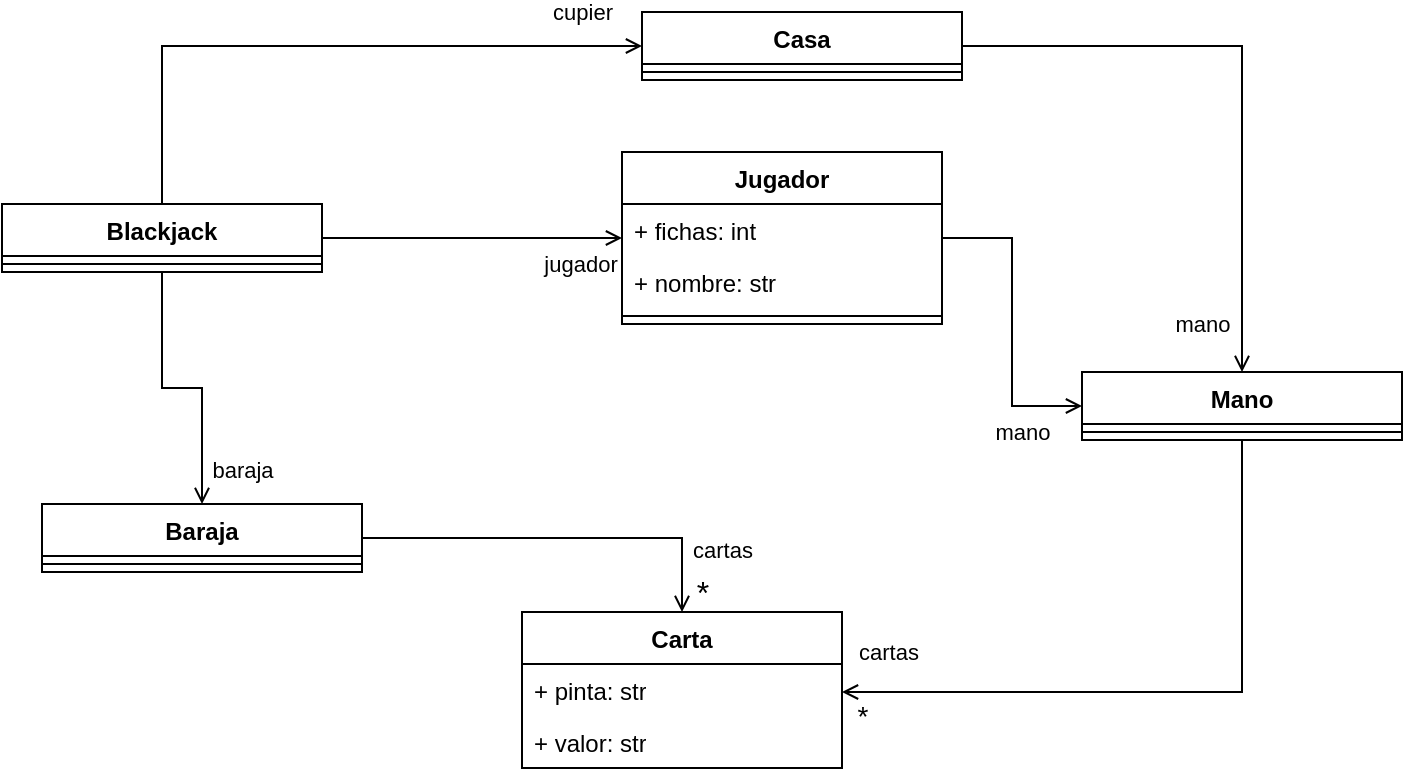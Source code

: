 <mxfile version="22.1.22" type="embed" pages="2">
  <diagram id="G9e4VyfhJ7oDufDzts8O" name="Modelo del mundo">
    <mxGraphModel dx="719" dy="412" grid="1" gridSize="10" guides="1" tooltips="1" connect="1" arrows="1" fold="1" page="1" pageScale="1" pageWidth="850" pageHeight="1100" math="0" shadow="0">
      <root>
        <mxCell id="0" />
        <mxCell id="1" parent="0" />
        <mxCell id="p_RQN7C77bRWD4TTh5ac-1" style="edgeStyle=orthogonalEdgeStyle;rounded=0;orthogonalLoop=1;jettySize=auto;html=1;endArrow=open;endFill=0;" parent="1" source="p_RQN7C77bRWD4TTh5ac-7" target="p_RQN7C77bRWD4TTh5ac-16" edge="1">
          <mxGeometry relative="1" as="geometry" />
        </mxCell>
        <mxCell id="p_RQN7C77bRWD4TTh5ac-2" value="jugador" style="edgeLabel;html=1;align=center;verticalAlign=middle;resizable=0;points=[];" parent="p_RQN7C77bRWD4TTh5ac-1" vertex="1" connectable="0">
          <mxGeometry x="0.717" y="-2" relative="1" as="geometry">
            <mxPoint y="11" as="offset" />
          </mxGeometry>
        </mxCell>
        <mxCell id="p_RQN7C77bRWD4TTh5ac-3" style="edgeStyle=orthogonalEdgeStyle;rounded=0;orthogonalLoop=1;jettySize=auto;html=1;entryX=0;entryY=0.5;entryDx=0;entryDy=0;endArrow=open;endFill=0;" parent="1" source="p_RQN7C77bRWD4TTh5ac-7" target="p_RQN7C77bRWD4TTh5ac-31" edge="1">
          <mxGeometry relative="1" as="geometry">
            <Array as="points">
              <mxPoint x="150" y="497" />
            </Array>
          </mxGeometry>
        </mxCell>
        <mxCell id="p_RQN7C77bRWD4TTh5ac-4" value="cupier" style="edgeLabel;html=1;align=center;verticalAlign=middle;resizable=0;points=[];" parent="p_RQN7C77bRWD4TTh5ac-3" vertex="1" connectable="0">
          <mxGeometry x="0.817" y="-1" relative="1" as="geometry">
            <mxPoint x="-1" y="-18" as="offset" />
          </mxGeometry>
        </mxCell>
        <mxCell id="p_RQN7C77bRWD4TTh5ac-5" style="edgeStyle=orthogonalEdgeStyle;rounded=0;orthogonalLoop=1;jettySize=auto;html=1;endArrow=open;endFill=0;" parent="1" source="p_RQN7C77bRWD4TTh5ac-7" target="p_RQN7C77bRWD4TTh5ac-12" edge="1">
          <mxGeometry relative="1" as="geometry" />
        </mxCell>
        <mxCell id="p_RQN7C77bRWD4TTh5ac-6" value="baraja" style="edgeLabel;html=1;align=center;verticalAlign=middle;resizable=0;points=[];" parent="p_RQN7C77bRWD4TTh5ac-5" vertex="1" connectable="0">
          <mxGeometry x="0.75" y="1" relative="1" as="geometry">
            <mxPoint x="19" as="offset" />
          </mxGeometry>
        </mxCell>
        <mxCell id="p_RQN7C77bRWD4TTh5ac-7" value="Blackjack" style="swimlane;fontStyle=1;align=center;verticalAlign=top;childLayout=stackLayout;horizontal=1;startSize=26;horizontalStack=0;resizeParent=1;resizeParentMax=0;resizeLast=0;collapsible=1;marginBottom=0;whiteSpace=wrap;html=1;" parent="1" vertex="1">
          <mxGeometry x="70" y="576" width="160" height="34" as="geometry" />
        </mxCell>
        <mxCell id="p_RQN7C77bRWD4TTh5ac-8" value="" style="line;strokeWidth=1;fillColor=none;align=left;verticalAlign=middle;spacingTop=-1;spacingLeft=3;spacingRight=3;rotatable=0;labelPosition=right;points=[];portConstraint=eastwest;strokeColor=inherit;" parent="p_RQN7C77bRWD4TTh5ac-7" vertex="1">
          <mxGeometry y="26" width="160" height="8" as="geometry" />
        </mxCell>
        <mxCell id="p_RQN7C77bRWD4TTh5ac-9" style="edgeStyle=orthogonalEdgeStyle;rounded=0;orthogonalLoop=1;jettySize=auto;html=1;endArrow=open;endFill=0;" parent="1" source="p_RQN7C77bRWD4TTh5ac-12" target="p_RQN7C77bRWD4TTh5ac-20" edge="1">
          <mxGeometry relative="1" as="geometry" />
        </mxCell>
        <mxCell id="p_RQN7C77bRWD4TTh5ac-10" value="*" style="edgeLabel;html=1;align=center;verticalAlign=middle;resizable=0;points=[];fontSize=16;" parent="p_RQN7C77bRWD4TTh5ac-9" vertex="1" connectable="0">
          <mxGeometry x="0.706" y="1" relative="1" as="geometry">
            <mxPoint x="9" y="19" as="offset" />
          </mxGeometry>
        </mxCell>
        <mxCell id="p_RQN7C77bRWD4TTh5ac-11" value="cartas" style="edgeLabel;html=1;align=center;verticalAlign=middle;resizable=0;points=[];" parent="p_RQN7C77bRWD4TTh5ac-9" vertex="1" connectable="0">
          <mxGeometry x="0.685" relative="1" as="geometry">
            <mxPoint x="20" as="offset" />
          </mxGeometry>
        </mxCell>
        <mxCell id="p_RQN7C77bRWD4TTh5ac-12" value="Baraja" style="swimlane;fontStyle=1;align=center;verticalAlign=top;childLayout=stackLayout;horizontal=1;startSize=26;horizontalStack=0;resizeParent=1;resizeParentMax=0;resizeLast=0;collapsible=1;marginBottom=0;whiteSpace=wrap;html=1;" parent="1" vertex="1">
          <mxGeometry x="90" y="726" width="160" height="34" as="geometry" />
        </mxCell>
        <mxCell id="p_RQN7C77bRWD4TTh5ac-13" value="" style="line;strokeWidth=1;fillColor=none;align=left;verticalAlign=middle;spacingTop=-1;spacingLeft=3;spacingRight=3;rotatable=0;labelPosition=right;points=[];portConstraint=eastwest;strokeColor=inherit;" parent="p_RQN7C77bRWD4TTh5ac-12" vertex="1">
          <mxGeometry y="26" width="160" height="8" as="geometry" />
        </mxCell>
        <mxCell id="p_RQN7C77bRWD4TTh5ac-14" style="edgeStyle=orthogonalEdgeStyle;rounded=0;orthogonalLoop=1;jettySize=auto;html=1;entryX=0;entryY=0.5;entryDx=0;entryDy=0;endArrow=open;endFill=0;" parent="1" source="p_RQN7C77bRWD4TTh5ac-16" target="p_RQN7C77bRWD4TTh5ac-27" edge="1">
          <mxGeometry relative="1" as="geometry" />
        </mxCell>
        <mxCell id="p_RQN7C77bRWD4TTh5ac-15" value="mano" style="edgeLabel;html=1;align=center;verticalAlign=middle;resizable=0;points=[];" parent="p_RQN7C77bRWD4TTh5ac-14" vertex="1" connectable="0">
          <mxGeometry x="0.608" relative="1" as="geometry">
            <mxPoint y="13" as="offset" />
          </mxGeometry>
        </mxCell>
        <mxCell id="p_RQN7C77bRWD4TTh5ac-16" value="Jugador" style="swimlane;fontStyle=1;align=center;verticalAlign=top;childLayout=stackLayout;horizontal=1;startSize=26;horizontalStack=0;resizeParent=1;resizeParentMax=0;resizeLast=0;collapsible=1;marginBottom=0;whiteSpace=wrap;html=1;" parent="1" vertex="1">
          <mxGeometry x="380" y="550" width="160" height="86" as="geometry" />
        </mxCell>
        <mxCell id="p_RQN7C77bRWD4TTh5ac-17" value="+ fichas: int" style="text;strokeColor=none;fillColor=none;align=left;verticalAlign=top;spacingLeft=4;spacingRight=4;overflow=hidden;rotatable=0;points=[[0,0.5],[1,0.5]];portConstraint=eastwest;whiteSpace=wrap;html=1;" parent="p_RQN7C77bRWD4TTh5ac-16" vertex="1">
          <mxGeometry y="26" width="160" height="26" as="geometry" />
        </mxCell>
        <mxCell id="p_RQN7C77bRWD4TTh5ac-18" value="+ nombre: str" style="text;strokeColor=none;fillColor=none;align=left;verticalAlign=top;spacingLeft=4;spacingRight=4;overflow=hidden;rotatable=0;points=[[0,0.5],[1,0.5]];portConstraint=eastwest;whiteSpace=wrap;html=1;" parent="p_RQN7C77bRWD4TTh5ac-16" vertex="1">
          <mxGeometry y="52" width="160" height="26" as="geometry" />
        </mxCell>
        <mxCell id="p_RQN7C77bRWD4TTh5ac-19" value="" style="line;strokeWidth=1;fillColor=none;align=left;verticalAlign=middle;spacingTop=-1;spacingLeft=3;spacingRight=3;rotatable=0;labelPosition=right;points=[];portConstraint=eastwest;strokeColor=inherit;" parent="p_RQN7C77bRWD4TTh5ac-16" vertex="1">
          <mxGeometry y="78" width="160" height="8" as="geometry" />
        </mxCell>
        <mxCell id="p_RQN7C77bRWD4TTh5ac-20" value="Carta" style="swimlane;fontStyle=1;align=center;verticalAlign=top;childLayout=stackLayout;horizontal=1;startSize=26;horizontalStack=0;resizeParent=1;resizeParentMax=0;resizeLast=0;collapsible=1;marginBottom=0;whiteSpace=wrap;html=1;" parent="1" vertex="1">
          <mxGeometry x="330" y="780" width="160" height="78" as="geometry" />
        </mxCell>
        <mxCell id="p_RQN7C77bRWD4TTh5ac-21" value="+ pinta: str" style="text;strokeColor=none;fillColor=none;align=left;verticalAlign=top;spacingLeft=4;spacingRight=4;overflow=hidden;rotatable=0;points=[[0,0.5],[1,0.5]];portConstraint=eastwest;whiteSpace=wrap;html=1;" parent="p_RQN7C77bRWD4TTh5ac-20" vertex="1">
          <mxGeometry y="26" width="160" height="26" as="geometry" />
        </mxCell>
        <mxCell id="p_RQN7C77bRWD4TTh5ac-22" value="+ valor: str" style="text;strokeColor=none;fillColor=none;align=left;verticalAlign=top;spacingLeft=4;spacingRight=4;overflow=hidden;rotatable=0;points=[[0,0.5],[1,0.5]];portConstraint=eastwest;whiteSpace=wrap;html=1;" parent="p_RQN7C77bRWD4TTh5ac-20" vertex="1">
          <mxGeometry y="52" width="160" height="26" as="geometry" />
        </mxCell>
        <mxCell id="p_RQN7C77bRWD4TTh5ac-24" style="edgeStyle=orthogonalEdgeStyle;rounded=0;orthogonalLoop=1;jettySize=auto;html=1;endArrow=open;endFill=0;" parent="1" source="p_RQN7C77bRWD4TTh5ac-27" target="p_RQN7C77bRWD4TTh5ac-20" edge="1">
          <mxGeometry relative="1" as="geometry">
            <Array as="points">
              <mxPoint x="690" y="820" />
            </Array>
          </mxGeometry>
        </mxCell>
        <mxCell id="p_RQN7C77bRWD4TTh5ac-25" value="*" style="edgeLabel;html=1;align=center;verticalAlign=middle;resizable=0;points=[];fontSize=14;" parent="p_RQN7C77bRWD4TTh5ac-24" vertex="1" connectable="0">
          <mxGeometry x="0.878" y="1" relative="1" as="geometry">
            <mxPoint x="-10" y="11" as="offset" />
          </mxGeometry>
        </mxCell>
        <mxCell id="p_RQN7C77bRWD4TTh5ac-26" value="cartas" style="edgeLabel;html=1;align=center;verticalAlign=middle;resizable=0;points=[];" parent="p_RQN7C77bRWD4TTh5ac-24" vertex="1" connectable="0">
          <mxGeometry x="0.86" y="-1" relative="1" as="geometry">
            <mxPoint y="-19" as="offset" />
          </mxGeometry>
        </mxCell>
        <mxCell id="p_RQN7C77bRWD4TTh5ac-27" value="Mano" style="swimlane;fontStyle=1;align=center;verticalAlign=top;childLayout=stackLayout;horizontal=1;startSize=26;horizontalStack=0;resizeParent=1;resizeParentMax=0;resizeLast=0;collapsible=1;marginBottom=0;whiteSpace=wrap;html=1;" parent="1" vertex="1">
          <mxGeometry x="610" y="660" width="160" height="34" as="geometry" />
        </mxCell>
        <mxCell id="p_RQN7C77bRWD4TTh5ac-28" value="" style="line;strokeWidth=1;fillColor=none;align=left;verticalAlign=middle;spacingTop=-1;spacingLeft=3;spacingRight=3;rotatable=0;labelPosition=right;points=[];portConstraint=eastwest;strokeColor=inherit;" parent="p_RQN7C77bRWD4TTh5ac-27" vertex="1">
          <mxGeometry y="26" width="160" height="8" as="geometry" />
        </mxCell>
        <mxCell id="p_RQN7C77bRWD4TTh5ac-29" style="edgeStyle=orthogonalEdgeStyle;rounded=0;orthogonalLoop=1;jettySize=auto;html=1;entryX=0.5;entryY=0;entryDx=0;entryDy=0;endArrow=open;endFill=0;" parent="1" source="p_RQN7C77bRWD4TTh5ac-31" target="p_RQN7C77bRWD4TTh5ac-27" edge="1">
          <mxGeometry relative="1" as="geometry" />
        </mxCell>
        <mxCell id="p_RQN7C77bRWD4TTh5ac-30" value="mano" style="edgeLabel;html=1;align=center;verticalAlign=middle;resizable=0;points=[];" parent="p_RQN7C77bRWD4TTh5ac-29" vertex="1" connectable="0">
          <mxGeometry x="0.868" y="2" relative="1" as="geometry">
            <mxPoint x="-22" y="-4" as="offset" />
          </mxGeometry>
        </mxCell>
        <mxCell id="p_RQN7C77bRWD4TTh5ac-31" value="Casa" style="swimlane;fontStyle=1;align=center;verticalAlign=top;childLayout=stackLayout;horizontal=1;startSize=26;horizontalStack=0;resizeParent=1;resizeParentMax=0;resizeLast=0;collapsible=1;marginBottom=0;whiteSpace=wrap;html=1;" parent="1" vertex="1">
          <mxGeometry x="390" y="480" width="160" height="34" as="geometry" />
        </mxCell>
        <mxCell id="p_RQN7C77bRWD4TTh5ac-32" value="" style="line;strokeWidth=1;fillColor=none;align=left;verticalAlign=middle;spacingTop=-1;spacingLeft=3;spacingRight=3;rotatable=0;labelPosition=right;points=[];portConstraint=eastwest;strokeColor=inherit;" parent="p_RQN7C77bRWD4TTh5ac-31" vertex="1">
          <mxGeometry y="26" width="160" height="8" as="geometry" />
        </mxCell>
      </root>
    </mxGraphModel>
  </diagram>
  <diagram name="Modelo diseño v1" id="NnsbypqBzd6G9GlHqCZR">
    <mxGraphModel dx="1546" dy="412" grid="1" gridSize="10" guides="1" tooltips="1" connect="1" arrows="1" fold="1" page="1" pageScale="1" pageWidth="827" pageHeight="1169" math="0" shadow="0">
      <root>
        <mxCell id="0" />
        <mxCell id="1" parent="0" />
        <mxCell id="jDnyElf0SaKLWcMf6ee6-27" style="edgeStyle=orthogonalEdgeStyle;rounded=0;orthogonalLoop=1;jettySize=auto;html=1;endArrow=open;endFill=0;" parent="1" source="jDnyElf0SaKLWcMf6ee6-1" target="jDnyElf0SaKLWcMf6ee6-9" edge="1">
          <mxGeometry relative="1" as="geometry" />
        </mxCell>
        <mxCell id="jDnyElf0SaKLWcMf6ee6-42" value="jugador" style="edgeLabel;html=1;align=center;verticalAlign=middle;resizable=0;points=[];" parent="jDnyElf0SaKLWcMf6ee6-27" vertex="1" connectable="0">
          <mxGeometry x="0.717" y="-2" relative="1" as="geometry">
            <mxPoint x="-13" y="6" as="offset" />
          </mxGeometry>
        </mxCell>
        <mxCell id="jDnyElf0SaKLWcMf6ee6-29" style="edgeStyle=orthogonalEdgeStyle;rounded=0;orthogonalLoop=1;jettySize=auto;html=1;endArrow=open;endFill=0;" parent="1" source="jDnyElf0SaKLWcMf6ee6-1" target="jDnyElf0SaKLWcMf6ee6-21" edge="1">
          <mxGeometry relative="1" as="geometry">
            <Array as="points">
              <mxPoint x="130" y="600" />
            </Array>
          </mxGeometry>
        </mxCell>
        <mxCell id="jDnyElf0SaKLWcMf6ee6-43" value="cupier" style="edgeLabel;html=1;align=center;verticalAlign=middle;resizable=0;points=[];" parent="jDnyElf0SaKLWcMf6ee6-29" vertex="1" connectable="0">
          <mxGeometry x="0.817" y="-1" relative="1" as="geometry">
            <mxPoint x="-1" y="-18" as="offset" />
          </mxGeometry>
        </mxCell>
        <mxCell id="jDnyElf0SaKLWcMf6ee6-30" style="edgeStyle=orthogonalEdgeStyle;rounded=0;orthogonalLoop=1;jettySize=auto;html=1;endArrow=open;endFill=0;" parent="1" source="jDnyElf0SaKLWcMf6ee6-1" target="jDnyElf0SaKLWcMf6ee6-5" edge="1">
          <mxGeometry relative="1" as="geometry" />
        </mxCell>
        <mxCell id="jDnyElf0SaKLWcMf6ee6-44" value="baraja" style="edgeLabel;html=1;align=center;verticalAlign=middle;resizable=0;points=[];" parent="jDnyElf0SaKLWcMf6ee6-30" vertex="1" connectable="0">
          <mxGeometry x="0.75" y="1" relative="1" as="geometry">
            <mxPoint x="19" as="offset" />
          </mxGeometry>
        </mxCell>
        <mxCell id="jDnyElf0SaKLWcMf6ee6-1" value="Blackjack" style="swimlane;fontStyle=1;align=center;verticalAlign=top;childLayout=stackLayout;horizontal=1;startSize=26;horizontalStack=0;resizeParent=1;resizeParentMax=0;resizeLast=0;collapsible=1;marginBottom=0;whiteSpace=wrap;html=1;" parent="1" vertex="1">
          <mxGeometry x="-10" y="684" width="230" height="268" as="geometry" />
        </mxCell>
        <mxCell id="jDnyElf0SaKLWcMf6ee6-3" value="" style="line;strokeWidth=1;fillColor=none;align=left;verticalAlign=middle;spacingTop=-1;spacingLeft=3;spacingRight=3;rotatable=0;labelPosition=right;points=[];portConstraint=eastwest;strokeColor=inherit;" parent="jDnyElf0SaKLWcMf6ee6-1" vertex="1">
          <mxGeometry y="26" width="230" height="8" as="geometry" />
        </mxCell>
        <mxCell id="fWEOyF3kGIF2MqTmfzJa-1" value="+ registrar_jugador(nombre: str)" style="text;strokeColor=none;fillColor=none;align=left;verticalAlign=top;spacingLeft=4;spacingRight=4;overflow=hidden;rotatable=0;points=[[0,0.5],[1,0.5]];portConstraint=eastwest;whiteSpace=wrap;html=1;" parent="jDnyElf0SaKLWcMf6ee6-1" vertex="1">
          <mxGeometry y="34" width="230" height="26" as="geometry" />
        </mxCell>
        <mxCell id="fWEOyF3kGIF2MqTmfzJa-3" value="+ iniciar_juego(apuesta: int)" style="text;strokeColor=none;fillColor=none;align=left;verticalAlign=top;spacingLeft=4;spacingRight=4;overflow=hidden;rotatable=0;points=[[0,0.5],[1,0.5]];portConstraint=eastwest;whiteSpace=wrap;html=1;" parent="jDnyElf0SaKLWcMf6ee6-1" vertex="1">
          <mxGeometry y="60" width="230" height="26" as="geometry" />
        </mxCell>
        <mxCell id="fWEOyF3kGIF2MqTmfzJa-10" value="+ repartir_carta_a_jugador()" style="text;strokeColor=none;fillColor=none;align=left;verticalAlign=top;spacingLeft=4;spacingRight=4;overflow=hidden;rotatable=0;points=[[0,0.5],[1,0.5]];portConstraint=eastwest;whiteSpace=wrap;html=1;" parent="jDnyElf0SaKLWcMf6ee6-1" vertex="1">
          <mxGeometry y="86" width="230" height="26" as="geometry" />
        </mxCell>
        <mxCell id="fWEOyF3kGIF2MqTmfzJa-14" value="+ destapar_mano_de_la_casa()" style="text;strokeColor=none;fillColor=none;align=left;verticalAlign=top;spacingLeft=4;spacingRight=4;overflow=hidden;rotatable=0;points=[[0,0.5],[1,0.5]];portConstraint=eastwest;whiteSpace=wrap;html=1;" parent="jDnyElf0SaKLWcMf6ee6-1" vertex="1">
          <mxGeometry y="112" width="230" height="26" as="geometry" />
        </mxCell>
        <mxCell id="fWEOyF3kGIF2MqTmfzJa-16" value="+ casa_puede_pedir() -&amp;gt; bool" style="text;strokeColor=none;fillColor=none;align=left;verticalAlign=top;spacingLeft=4;spacingRight=4;overflow=hidden;rotatable=0;points=[[0,0.5],[1,0.5]];portConstraint=eastwest;whiteSpace=wrap;html=1;" parent="jDnyElf0SaKLWcMf6ee6-1" vertex="1">
          <mxGeometry y="138" width="230" height="26" as="geometry" />
        </mxCell>
        <mxCell id="fWEOyF3kGIF2MqTmfzJa-18" value="+ finalizar_juego() -&amp;gt; str" style="text;strokeColor=none;fillColor=none;align=left;verticalAlign=top;spacingLeft=4;spacingRight=4;overflow=hidden;rotatable=0;points=[[0,0.5],[1,0.5]];portConstraint=eastwest;whiteSpace=wrap;html=1;" parent="jDnyElf0SaKLWcMf6ee6-1" vertex="1">
          <mxGeometry y="164" width="230" height="26" as="geometry" />
        </mxCell>
        <mxCell id="fWEOyF3kGIF2MqTmfzJa-19" value="+ jugador_gano() -&amp;gt; bool" style="text;strokeColor=none;fillColor=none;align=left;verticalAlign=top;spacingLeft=4;spacingRight=4;overflow=hidden;rotatable=0;points=[[0,0.5],[1,0.5]];portConstraint=eastwest;whiteSpace=wrap;html=1;" parent="jDnyElf0SaKLWcMf6ee6-1" vertex="1">
          <mxGeometry y="190" width="230" height="26" as="geometry" />
        </mxCell>
        <mxCell id="fWEOyF3kGIF2MqTmfzJa-21" value="+ casa_gano() -&amp;gt; bool" style="text;strokeColor=none;fillColor=none;align=left;verticalAlign=top;spacingLeft=4;spacingRight=4;overflow=hidden;rotatable=0;points=[[0,0.5],[1,0.5]];portConstraint=eastwest;whiteSpace=wrap;html=1;" parent="jDnyElf0SaKLWcMf6ee6-1" vertex="1">
          <mxGeometry y="216" width="230" height="26" as="geometry" />
        </mxCell>
        <mxCell id="fWEOyF3kGIF2MqTmfzJa-22" value="+ hay_empate() -&amp;gt; bool" style="text;strokeColor=none;fillColor=none;align=left;verticalAlign=top;spacingLeft=4;spacingRight=4;overflow=hidden;rotatable=0;points=[[0,0.5],[1,0.5]];portConstraint=eastwest;whiteSpace=wrap;html=1;" parent="jDnyElf0SaKLWcMf6ee6-1" vertex="1">
          <mxGeometry y="242" width="230" height="26" as="geometry" />
        </mxCell>
        <mxCell id="jDnyElf0SaKLWcMf6ee6-34" style="edgeStyle=orthogonalEdgeStyle;rounded=0;orthogonalLoop=1;jettySize=auto;html=1;endArrow=open;endFill=0;" parent="1" source="jDnyElf0SaKLWcMf6ee6-5" target="jDnyElf0SaKLWcMf6ee6-13" edge="1">
          <mxGeometry relative="1" as="geometry" />
        </mxCell>
        <mxCell id="jDnyElf0SaKLWcMf6ee6-35" value="*" style="edgeLabel;html=1;align=center;verticalAlign=middle;resizable=0;points=[];fontSize=16;" parent="jDnyElf0SaKLWcMf6ee6-34" vertex="1" connectable="0">
          <mxGeometry x="0.706" y="1" relative="1" as="geometry">
            <mxPoint x="9" y="19" as="offset" />
          </mxGeometry>
        </mxCell>
        <mxCell id="jDnyElf0SaKLWcMf6ee6-41" value="cartas" style="edgeLabel;html=1;align=center;verticalAlign=middle;resizable=0;points=[];" parent="jDnyElf0SaKLWcMf6ee6-34" vertex="1" connectable="0">
          <mxGeometry x="0.685" relative="1" as="geometry">
            <mxPoint x="11" y="-13" as="offset" />
          </mxGeometry>
        </mxCell>
        <mxCell id="jDnyElf0SaKLWcMf6ee6-5" value="Baraja" style="swimlane;fontStyle=1;align=center;verticalAlign=top;childLayout=stackLayout;horizontal=1;startSize=26;horizontalStack=0;resizeParent=1;resizeParentMax=0;resizeLast=0;collapsible=1;marginBottom=0;whiteSpace=wrap;html=1;" parent="1" vertex="1">
          <mxGeometry x="-50" y="1030" width="270" height="138" as="geometry" />
        </mxCell>
        <mxCell id="jDnyElf0SaKLWcMf6ee6-7" value="" style="line;strokeWidth=1;fillColor=none;align=left;verticalAlign=middle;spacingTop=-1;spacingLeft=3;spacingRight=3;rotatable=0;labelPosition=right;points=[];portConstraint=eastwest;strokeColor=inherit;" parent="jDnyElf0SaKLWcMf6ee6-5" vertex="1">
          <mxGeometry y="26" width="270" height="8" as="geometry" />
        </mxCell>
        <mxCell id="4r89tA1VKXkPm__CL5of-9" value="+ __init__()" style="text;strokeColor=none;fillColor=none;align=left;verticalAlign=top;spacingLeft=4;spacingRight=4;overflow=hidden;rotatable=0;points=[[0,0.5],[1,0.5]];portConstraint=eastwest;whiteSpace=wrap;html=1;" parent="jDnyElf0SaKLWcMf6ee6-5" vertex="1">
          <mxGeometry y="34" width="270" height="26" as="geometry" />
        </mxCell>
        <mxCell id="4r89tA1VKXkPm__CL5of-7" value="+ reiniciar()" style="text;strokeColor=none;fillColor=none;align=left;verticalAlign=top;spacingLeft=4;spacingRight=4;overflow=hidden;rotatable=0;points=[[0,0.5],[1,0.5]];portConstraint=eastwest;whiteSpace=wrap;html=1;" parent="jDnyElf0SaKLWcMf6ee6-5" vertex="1">
          <mxGeometry y="60" width="270" height="26" as="geometry" />
        </mxCell>
        <mxCell id="fWEOyF3kGIF2MqTmfzJa-4" value="+ revolver()" style="text;strokeColor=none;fillColor=none;align=left;verticalAlign=top;spacingLeft=4;spacingRight=4;overflow=hidden;rotatable=0;points=[[0,0.5],[1,0.5]];portConstraint=eastwest;whiteSpace=wrap;html=1;" parent="jDnyElf0SaKLWcMf6ee6-5" vertex="1">
          <mxGeometry y="86" width="270" height="26" as="geometry" />
        </mxCell>
        <mxCell id="fWEOyF3kGIF2MqTmfzJa-5" value="+ repartir_carta(oculta: bool) -&amp;gt; Carta | None" style="text;strokeColor=none;fillColor=none;align=left;verticalAlign=top;spacingLeft=4;spacingRight=4;overflow=hidden;rotatable=0;points=[[0,0.5],[1,0.5]];portConstraint=eastwest;whiteSpace=wrap;html=1;" parent="jDnyElf0SaKLWcMf6ee6-5" vertex="1">
          <mxGeometry y="112" width="270" height="26" as="geometry" />
        </mxCell>
        <mxCell id="jDnyElf0SaKLWcMf6ee6-32" style="edgeStyle=orthogonalEdgeStyle;rounded=0;orthogonalLoop=1;jettySize=auto;html=1;entryX=0;entryY=0.5;entryDx=0;entryDy=0;endArrow=open;endFill=0;" parent="1" source="jDnyElf0SaKLWcMf6ee6-9" target="jDnyElf0SaKLWcMf6ee6-17" edge="1">
          <mxGeometry relative="1" as="geometry" />
        </mxCell>
        <mxCell id="jDnyElf0SaKLWcMf6ee6-38" value="mano" style="edgeLabel;html=1;align=center;verticalAlign=middle;resizable=0;points=[];" parent="jDnyElf0SaKLWcMf6ee6-32" vertex="1" connectable="0">
          <mxGeometry x="0.608" relative="1" as="geometry">
            <mxPoint y="13" as="offset" />
          </mxGeometry>
        </mxCell>
        <mxCell id="jDnyElf0SaKLWcMf6ee6-9" value="&amp;lt;&amp;lt;dataclass&amp;gt;&amp;gt;&lt;br&gt;Jugador" style="swimlane;fontStyle=1;align=center;verticalAlign=top;childLayout=stackLayout;horizontal=1;startSize=30;horizontalStack=0;resizeParent=1;resizeParentMax=0;resizeLast=0;collapsible=1;marginBottom=0;whiteSpace=wrap;html=1;" parent="1" vertex="1">
          <mxGeometry x="320" y="710" width="280" height="220" as="geometry" />
        </mxCell>
        <mxCell id="jDnyElf0SaKLWcMf6ee6-10" value="+ fichas: int" style="text;strokeColor=none;fillColor=none;align=left;verticalAlign=top;spacingLeft=4;spacingRight=4;overflow=hidden;rotatable=0;points=[[0,0.5],[1,0.5]];portConstraint=eastwest;whiteSpace=wrap;html=1;" parent="jDnyElf0SaKLWcMf6ee6-9" vertex="1">
          <mxGeometry y="30" width="280" height="26" as="geometry" />
        </mxCell>
        <mxCell id="jDnyElf0SaKLWcMf6ee6-25" value="+ nombre: str" style="text;strokeColor=none;fillColor=none;align=left;verticalAlign=top;spacingLeft=4;spacingRight=4;overflow=hidden;rotatable=0;points=[[0,0.5],[1,0.5]];portConstraint=eastwest;whiteSpace=wrap;html=1;" parent="jDnyElf0SaKLWcMf6ee6-9" vertex="1">
          <mxGeometry y="56" width="280" height="26" as="geometry" />
        </mxCell>
        <mxCell id="jDnyElf0SaKLWcMf6ee6-11" value="" style="line;strokeWidth=1;fillColor=none;align=left;verticalAlign=middle;spacingTop=-1;spacingLeft=3;spacingRight=3;rotatable=0;labelPosition=right;points=[];portConstraint=eastwest;strokeColor=inherit;" parent="jDnyElf0SaKLWcMf6ee6-9" vertex="1">
          <mxGeometry y="82" width="280" height="8" as="geometry" />
        </mxCell>
        <mxCell id="fWEOyF3kGIF2MqTmfzJa-2" value="+ __init__(nombre: str, fichas: int)" style="text;strokeColor=none;fillColor=none;align=left;verticalAlign=top;spacingLeft=4;spacingRight=4;overflow=hidden;rotatable=0;points=[[0,0.5],[1,0.5]];portConstraint=eastwest;whiteSpace=wrap;html=1;" parent="jDnyElf0SaKLWcMf6ee6-9" vertex="1">
          <mxGeometry y="90" width="280" height="26" as="geometry" />
        </mxCell>
        <mxCell id="fWEOyF3kGIF2MqTmfzJa-8" value="+ inicializar_mano(cartas: list[Carta])" style="text;strokeColor=none;fillColor=none;align=left;verticalAlign=top;spacingLeft=4;spacingRight=4;overflow=hidden;rotatable=0;points=[[0,0.5],[1,0.5]];portConstraint=eastwest;whiteSpace=wrap;html=1;" parent="jDnyElf0SaKLWcMf6ee6-9" vertex="1">
          <mxGeometry y="116" width="280" height="26" as="geometry" />
        </mxCell>
        <mxCell id="fWEOyF3kGIF2MqTmfzJa-11" value="+ recibir_carta(carta: Carta)" style="text;strokeColor=none;fillColor=none;align=left;verticalAlign=top;spacingLeft=4;spacingRight=4;overflow=hidden;rotatable=0;points=[[0,0.5],[1,0.5]];portConstraint=eastwest;whiteSpace=wrap;html=1;" parent="jDnyElf0SaKLWcMf6ee6-9" vertex="1">
          <mxGeometry y="142" width="280" height="26" as="geometry" />
        </mxCell>
        <mxCell id="fWEOyF3kGIF2MqTmfzJa-20" value="+ agregar_fichas(fichas: int)" style="text;strokeColor=none;fillColor=none;align=left;verticalAlign=top;spacingLeft=4;spacingRight=4;overflow=hidden;rotatable=0;points=[[0,0.5],[1,0.5]];portConstraint=eastwest;whiteSpace=wrap;html=1;" parent="jDnyElf0SaKLWcMf6ee6-9" vertex="1">
          <mxGeometry y="168" width="280" height="26" as="geometry" />
        </mxCell>
        <mxCell id="fWEOyF3kGIF2MqTmfzJa-23" value="+ tiene_fichas() -&amp;gt; bool" style="text;strokeColor=none;fillColor=none;align=left;verticalAlign=top;spacingLeft=4;spacingRight=4;overflow=hidden;rotatable=0;points=[[0,0.5],[1,0.5]];portConstraint=eastwest;whiteSpace=wrap;html=1;" parent="jDnyElf0SaKLWcMf6ee6-9" vertex="1">
          <mxGeometry y="194" width="280" height="26" as="geometry" />
        </mxCell>
        <mxCell id="jDnyElf0SaKLWcMf6ee6-13" value="&amp;lt;&amp;lt;dataclass&amp;gt;&amp;gt;&lt;br&gt;Carta" style="swimlane;fontStyle=1;align=center;verticalAlign=top;childLayout=stackLayout;horizontal=1;startSize=40;horizontalStack=0;resizeParent=1;resizeParentMax=0;resizeLast=0;collapsible=1;marginBottom=0;whiteSpace=wrap;html=1;" parent="1" vertex="1">
          <mxGeometry x="375" y="1040" width="160" height="256" as="geometry" />
        </mxCell>
        <mxCell id="4r89tA1VKXkPm__CL5of-5" value="+ VALORES: list[str]" style="text;strokeColor=none;fillColor=none;align=left;verticalAlign=top;spacingLeft=4;spacingRight=4;overflow=hidden;rotatable=0;points=[[0,0.5],[1,0.5]];portConstraint=eastwest;whiteSpace=wrap;html=1;fontStyle=4" parent="jDnyElf0SaKLWcMf6ee6-13" vertex="1">
          <mxGeometry y="40" width="160" height="26" as="geometry" />
        </mxCell>
        <mxCell id="4r89tA1VKXkPm__CL5of-6" value="+ PINTAS: list[str]" style="text;strokeColor=none;fillColor=none;align=left;verticalAlign=top;spacingLeft=4;spacingRight=4;overflow=hidden;rotatable=0;points=[[0,0.5],[1,0.5]];portConstraint=eastwest;whiteSpace=wrap;html=1;fontStyle=4" parent="jDnyElf0SaKLWcMf6ee6-13" vertex="1">
          <mxGeometry y="66" width="160" height="26" as="geometry" />
        </mxCell>
        <mxCell id="jDnyElf0SaKLWcMf6ee6-14" value="+ pinta: str" style="text;strokeColor=none;fillColor=none;align=left;verticalAlign=top;spacingLeft=4;spacingRight=4;overflow=hidden;rotatable=0;points=[[0,0.5],[1,0.5]];portConstraint=eastwest;whiteSpace=wrap;html=1;" parent="jDnyElf0SaKLWcMf6ee6-13" vertex="1">
          <mxGeometry y="92" width="160" height="26" as="geometry" />
        </mxCell>
        <mxCell id="jDnyElf0SaKLWcMf6ee6-26" value="+ valor: str" style="text;strokeColor=none;fillColor=none;align=left;verticalAlign=top;spacingLeft=4;spacingRight=4;overflow=hidden;rotatable=0;points=[[0,0.5],[1,0.5]];portConstraint=eastwest;whiteSpace=wrap;html=1;" parent="jDnyElf0SaKLWcMf6ee6-13" vertex="1">
          <mxGeometry y="118" width="160" height="26" as="geometry" />
        </mxCell>
        <mxCell id="4r89tA1VKXkPm__CL5of-1" value="+ oculta: bool = False" style="text;strokeColor=none;fillColor=none;align=left;verticalAlign=top;spacingLeft=4;spacingRight=4;overflow=hidden;rotatable=0;points=[[0,0.5],[1,0.5]];portConstraint=eastwest;whiteSpace=wrap;html=1;" parent="jDnyElf0SaKLWcMf6ee6-13" vertex="1">
          <mxGeometry y="144" width="160" height="26" as="geometry" />
        </mxCell>
        <mxCell id="jDnyElf0SaKLWcMf6ee6-15" value="" style="line;strokeWidth=1;fillColor=none;align=left;verticalAlign=middle;spacingTop=-1;spacingLeft=3;spacingRight=3;rotatable=0;labelPosition=right;points=[];portConstraint=eastwest;strokeColor=inherit;" parent="jDnyElf0SaKLWcMf6ee6-13" vertex="1">
          <mxGeometry y="170" width="160" height="8" as="geometry" />
        </mxCell>
        <mxCell id="4r89tA1VKXkPm__CL5of-2" value="+ ocultar()" style="text;strokeColor=none;fillColor=none;align=left;verticalAlign=top;spacingLeft=4;spacingRight=4;overflow=hidden;rotatable=0;points=[[0,0.5],[1,0.5]];portConstraint=eastwest;whiteSpace=wrap;html=1;" parent="jDnyElf0SaKLWcMf6ee6-13" vertex="1">
          <mxGeometry y="178" width="160" height="26" as="geometry" />
        </mxCell>
        <mxCell id="4r89tA1VKXkPm__CL5of-4" value="+ destapar()" style="text;strokeColor=none;fillColor=none;align=left;verticalAlign=top;spacingLeft=4;spacingRight=4;overflow=hidden;rotatable=0;points=[[0,0.5],[1,0.5]];portConstraint=eastwest;whiteSpace=wrap;html=1;" parent="jDnyElf0SaKLWcMf6ee6-13" vertex="1">
          <mxGeometry y="204" width="160" height="26" as="geometry" />
        </mxCell>
        <mxCell id="4r89tA1VKXkPm__CL5of-3" value="+ calcular_valor() -&amp;gt; int" style="text;strokeColor=none;fillColor=none;align=left;verticalAlign=top;spacingLeft=4;spacingRight=4;overflow=hidden;rotatable=0;points=[[0,0.5],[1,0.5]];portConstraint=eastwest;whiteSpace=wrap;html=1;" parent="jDnyElf0SaKLWcMf6ee6-13" vertex="1">
          <mxGeometry y="230" width="160" height="26" as="geometry" />
        </mxCell>
        <mxCell id="jDnyElf0SaKLWcMf6ee6-33" style="edgeStyle=orthogonalEdgeStyle;rounded=0;orthogonalLoop=1;jettySize=auto;html=1;endArrow=open;endFill=0;" parent="1" source="jDnyElf0SaKLWcMf6ee6-17" target="jDnyElf0SaKLWcMf6ee6-13" edge="1">
          <mxGeometry relative="1" as="geometry">
            <Array as="points">
              <mxPoint x="820" y="1160" />
            </Array>
          </mxGeometry>
        </mxCell>
        <mxCell id="jDnyElf0SaKLWcMf6ee6-36" value="*" style="edgeLabel;html=1;align=center;verticalAlign=middle;resizable=0;points=[];fontSize=14;" parent="jDnyElf0SaKLWcMf6ee6-33" vertex="1" connectable="0">
          <mxGeometry x="0.878" y="1" relative="1" as="geometry">
            <mxPoint x="-10" y="11" as="offset" />
          </mxGeometry>
        </mxCell>
        <mxCell id="jDnyElf0SaKLWcMf6ee6-40" value="cartas" style="edgeLabel;html=1;align=center;verticalAlign=middle;resizable=0;points=[];" parent="jDnyElf0SaKLWcMf6ee6-33" vertex="1" connectable="0">
          <mxGeometry x="0.86" y="-1" relative="1" as="geometry">
            <mxPoint y="-19" as="offset" />
          </mxGeometry>
        </mxCell>
        <mxCell id="jDnyElf0SaKLWcMf6ee6-17" value="Mano" style="swimlane;fontStyle=1;align=center;verticalAlign=top;childLayout=stackLayout;horizontal=1;startSize=26;horizontalStack=0;resizeParent=1;resizeParentMax=0;resizeLast=0;collapsible=1;marginBottom=0;whiteSpace=wrap;html=1;" parent="1" vertex="1">
          <mxGeometry x="710" y="736" width="190" height="216" as="geometry" />
        </mxCell>
        <mxCell id="4r89tA1VKXkPm__CL5of-8" value="+ cantidad_ases: int = 0" style="text;strokeColor=none;fillColor=none;align=left;verticalAlign=top;spacingLeft=4;spacingRight=4;overflow=hidden;rotatable=0;points=[[0,0.5],[1,0.5]];portConstraint=eastwest;whiteSpace=wrap;html=1;" parent="jDnyElf0SaKLWcMf6ee6-17" vertex="1">
          <mxGeometry y="26" width="190" height="26" as="geometry" />
        </mxCell>
        <mxCell id="jDnyElf0SaKLWcMf6ee6-19" value="" style="line;strokeWidth=1;fillColor=none;align=left;verticalAlign=middle;spacingTop=-1;spacingLeft=3;spacingRight=3;rotatable=0;labelPosition=right;points=[];portConstraint=eastwest;strokeColor=inherit;" parent="jDnyElf0SaKLWcMf6ee6-17" vertex="1">
          <mxGeometry y="52" width="190" height="8" as="geometry" />
        </mxCell>
        <mxCell id="fWEOyF3kGIF2MqTmfzJa-6" value="+ __init__(cartas: list[Carta])" style="text;strokeColor=none;fillColor=none;align=left;verticalAlign=top;spacingLeft=4;spacingRight=4;overflow=hidden;rotatable=0;points=[[0,0.5],[1,0.5]];portConstraint=eastwest;whiteSpace=wrap;html=1;" parent="jDnyElf0SaKLWcMf6ee6-17" vertex="1">
          <mxGeometry y="60" width="190" height="26" as="geometry" />
        </mxCell>
        <mxCell id="fWEOyF3kGIF2MqTmfzJa-9" value="+ es_blackjack() -&amp;gt; bool" style="text;strokeColor=none;fillColor=none;align=left;verticalAlign=top;spacingLeft=4;spacingRight=4;overflow=hidden;rotatable=0;points=[[0,0.5],[1,0.5]];portConstraint=eastwest;whiteSpace=wrap;html=1;" parent="jDnyElf0SaKLWcMf6ee6-17" vertex="1">
          <mxGeometry y="86" width="190" height="26" as="geometry" />
        </mxCell>
        <mxCell id="fWEOyF3kGIF2MqTmfzJa-12" value="+ agregar_carta(carta: Carta)" style="text;strokeColor=none;fillColor=none;align=left;verticalAlign=top;spacingLeft=4;spacingRight=4;overflow=hidden;rotatable=0;points=[[0,0.5],[1,0.5]];portConstraint=eastwest;whiteSpace=wrap;html=1;" parent="jDnyElf0SaKLWcMf6ee6-17" vertex="1">
          <mxGeometry y="112" width="190" height="26" as="geometry" />
        </mxCell>
        <mxCell id="fWEOyF3kGIF2MqTmfzJa-13" value="+ calcular_valor() -&amp;gt; int | str" style="text;strokeColor=none;fillColor=none;align=left;verticalAlign=top;spacingLeft=4;spacingRight=4;overflow=hidden;rotatable=0;points=[[0,0.5],[1,0.5]];portConstraint=eastwest;whiteSpace=wrap;html=1;" parent="jDnyElf0SaKLWcMf6ee6-17" vertex="1">
          <mxGeometry y="138" width="190" height="26" as="geometry" />
        </mxCell>
        <mxCell id="fWEOyF3kGIF2MqTmfzJa-15" value="+ destapar()" style="text;strokeColor=none;fillColor=none;align=left;verticalAlign=top;spacingLeft=4;spacingRight=4;overflow=hidden;rotatable=0;points=[[0,0.5],[1,0.5]];portConstraint=eastwest;whiteSpace=wrap;html=1;" parent="jDnyElf0SaKLWcMf6ee6-17" vertex="1">
          <mxGeometry y="164" width="190" height="26" as="geometry" />
        </mxCell>
        <mxCell id="WITQGH7ZmZMQzOiecE-U-1" value="+ limpiar()" style="text;strokeColor=none;fillColor=none;align=left;verticalAlign=top;spacingLeft=4;spacingRight=4;overflow=hidden;rotatable=0;points=[[0,0.5],[1,0.5]];portConstraint=eastwest;whiteSpace=wrap;html=1;" parent="jDnyElf0SaKLWcMf6ee6-17" vertex="1">
          <mxGeometry y="190" width="190" height="26" as="geometry" />
        </mxCell>
        <mxCell id="jDnyElf0SaKLWcMf6ee6-31" style="edgeStyle=orthogonalEdgeStyle;rounded=0;orthogonalLoop=1;jettySize=auto;html=1;entryX=0.5;entryY=0;entryDx=0;entryDy=0;endArrow=open;endFill=0;" parent="1" source="jDnyElf0SaKLWcMf6ee6-21" target="jDnyElf0SaKLWcMf6ee6-17" edge="1">
          <mxGeometry relative="1" as="geometry" />
        </mxCell>
        <mxCell id="jDnyElf0SaKLWcMf6ee6-37" value="mano" style="edgeLabel;html=1;align=center;verticalAlign=middle;resizable=0;points=[];" parent="jDnyElf0SaKLWcMf6ee6-31" vertex="1" connectable="0">
          <mxGeometry x="0.868" y="2" relative="1" as="geometry">
            <mxPoint x="-22" y="-4" as="offset" />
          </mxGeometry>
        </mxCell>
        <mxCell id="jDnyElf0SaKLWcMf6ee6-21" value="&amp;lt;&amp;lt;dataclass&amp;gt;&amp;gt;&lt;br&gt;Casa" style="swimlane;fontStyle=1;align=center;verticalAlign=top;childLayout=stackLayout;horizontal=1;startSize=30;horizontalStack=0;resizeParent=1;resizeParentMax=0;resizeLast=0;collapsible=1;marginBottom=0;whiteSpace=wrap;html=1;" parent="1" vertex="1">
          <mxGeometry x="350" y="570" width="210" height="90" as="geometry" />
        </mxCell>
        <mxCell id="jDnyElf0SaKLWcMf6ee6-23" value="" style="line;strokeWidth=1;fillColor=none;align=left;verticalAlign=middle;spacingTop=-1;spacingLeft=3;spacingRight=3;rotatable=0;labelPosition=right;points=[];portConstraint=eastwest;strokeColor=inherit;" parent="jDnyElf0SaKLWcMf6ee6-21" vertex="1">
          <mxGeometry y="30" width="210" height="8" as="geometry" />
        </mxCell>
        <mxCell id="fWEOyF3kGIF2MqTmfzJa-7" value="+ inicializar_mano(cartas: list[Carta])" style="text;strokeColor=none;fillColor=none;align=left;verticalAlign=top;spacingLeft=4;spacingRight=4;overflow=hidden;rotatable=0;points=[[0,0.5],[1,0.5]];portConstraint=eastwest;whiteSpace=wrap;html=1;" parent="jDnyElf0SaKLWcMf6ee6-21" vertex="1">
          <mxGeometry y="38" width="210" height="26" as="geometry" />
        </mxCell>
        <mxCell id="fWEOyF3kGIF2MqTmfzJa-17" value="+ recibir_carta(carta: Carta)" style="text;strokeColor=none;fillColor=none;align=left;verticalAlign=top;spacingLeft=4;spacingRight=4;overflow=hidden;rotatable=0;points=[[0,0.5],[1,0.5]];portConstraint=eastwest;whiteSpace=wrap;html=1;" parent="jDnyElf0SaKLWcMf6ee6-21" vertex="1">
          <mxGeometry y="64" width="210" height="26" as="geometry" />
        </mxCell>
      </root>
    </mxGraphModel>
  </diagram>
</mxfile>
